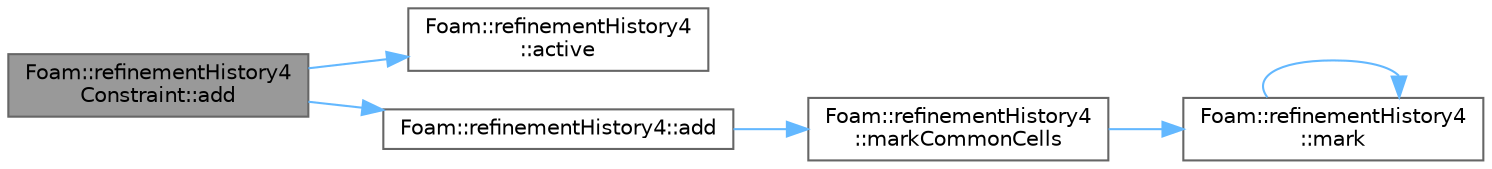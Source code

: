 digraph "Foam::refinementHistory4Constraint::add"
{
 // LATEX_PDF_SIZE
  bgcolor="transparent";
  edge [fontname=Helvetica,fontsize=10,labelfontname=Helvetica,labelfontsize=10];
  node [fontname=Helvetica,fontsize=10,shape=box,height=0.2,width=0.4];
  rankdir="LR";
  Node1 [id="Node000001",label="Foam::refinementHistory4\lConstraint::add",height=0.2,width=0.4,color="gray40", fillcolor="grey60", style="filled", fontcolor="black",tooltip=" "];
  Node1 -> Node2 [id="edge1_Node000001_Node000002",color="steelblue1",style="solid",tooltip=" "];
  Node2 [id="Node000002",label="Foam::refinementHistory4\l::active",height=0.2,width=0.4,color="grey40", fillcolor="white", style="filled",URL="$classFoam_1_1refinementHistory4.html#a36dc562e4b88e438f48398c44874b51d",tooltip=" "];
  Node1 -> Node3 [id="edge2_Node000001_Node000003",color="steelblue1",style="solid",tooltip=" "];
  Node3 [id="Node000003",label="Foam::refinementHistory4::add",height=0.2,width=0.4,color="grey40", fillcolor="white", style="filled",URL="$classFoam_1_1refinementHistory4.html#a1cea1588a4ec11ca25e3298d400c2eb1",tooltip=" "];
  Node3 -> Node4 [id="edge3_Node000003_Node000004",color="steelblue1",style="solid",tooltip=" "];
  Node4 [id="Node000004",label="Foam::refinementHistory4\l::markCommonCells",height=0.2,width=0.4,color="grey40", fillcolor="white", style="filled",URL="$classFoam_1_1refinementHistory4.html#a1e1622b373ed13946cab67446b177411",tooltip=" "];
  Node4 -> Node5 [id="edge4_Node000004_Node000005",color="steelblue1",style="solid",tooltip=" "];
  Node5 [id="Node000005",label="Foam::refinementHistory4\l::mark",height=0.2,width=0.4,color="grey40", fillcolor="white", style="filled",URL="$classFoam_1_1refinementHistory4.html#a80ec8f8d7ee18a579540efbc0e3259dd",tooltip=" "];
  Node5 -> Node5 [id="edge5_Node000005_Node000005",color="steelblue1",style="solid",tooltip=" "];
}
